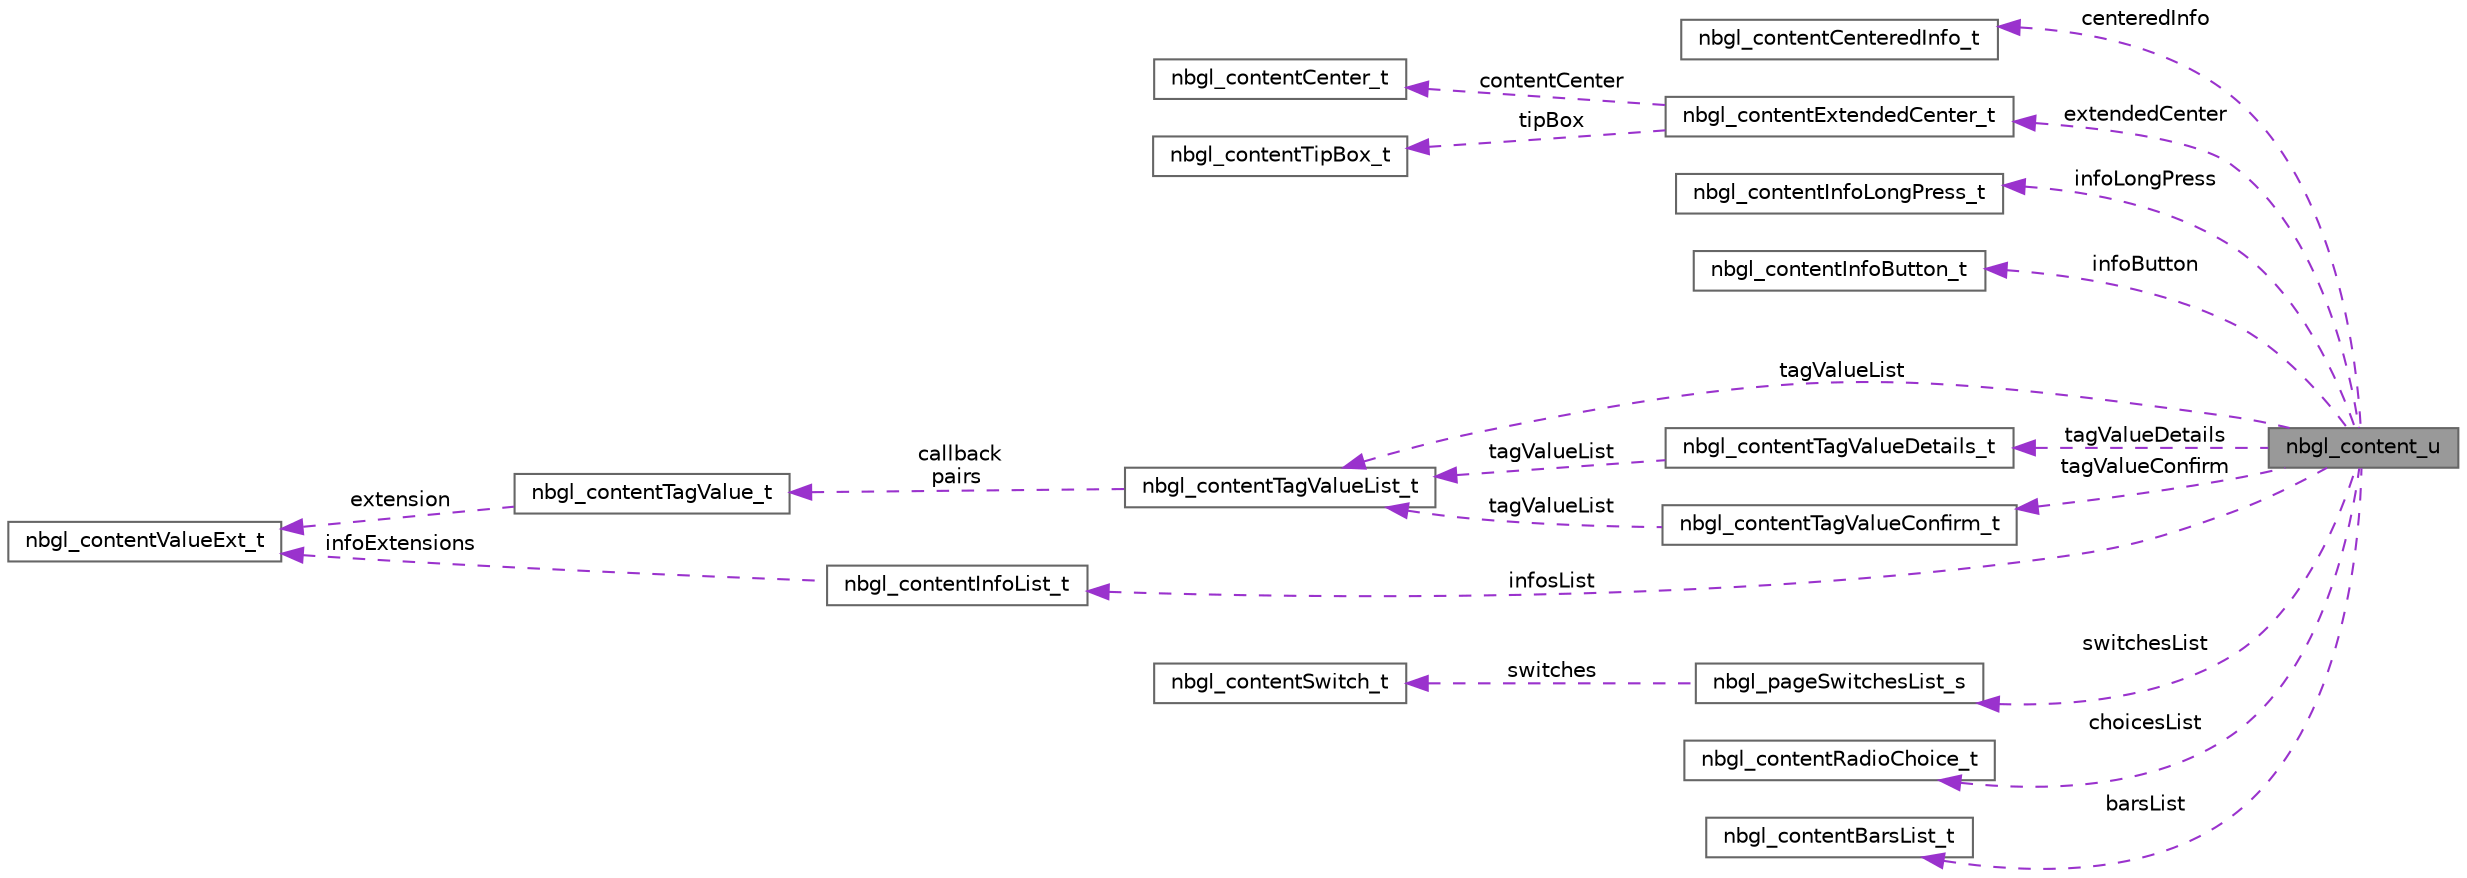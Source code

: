 digraph "nbgl_content_u"
{
 // LATEX_PDF_SIZE
  bgcolor="transparent";
  edge [fontname=Helvetica,fontsize=10,labelfontname=Helvetica,labelfontsize=10];
  node [fontname=Helvetica,fontsize=10,shape=box,height=0.2,width=0.4];
  rankdir="LR";
  Node1 [label="nbgl_content_u",height=0.2,width=0.4,color="gray40", fillcolor="grey60", style="filled", fontcolor="black",tooltip="Union of the different type of contents."];
  Node2 -> Node1 [dir="back",color="darkorchid3",style="dashed",label=" centeredInfo" ];
  Node2 [label="nbgl_contentCenteredInfo_t",height=0.2,width=0.4,color="gray40", fillcolor="white", style="filled",URL="$structnbgl__contentCenteredInfo__t.html",tooltip="This structure contains info to build a centered (vertically and horizontally) area,..."];
  Node3 -> Node1 [dir="back",color="darkorchid3",style="dashed",label=" extendedCenter" ];
  Node3 [label="nbgl_contentExtendedCenter_t",height=0.2,width=0.4,color="gray40", fillcolor="white", style="filled",URL="$structnbgl__contentExtendedCenter__t.html",tooltip="This structure contains data to build a EXTENDED_CENTER content."];
  Node4 -> Node3 [dir="back",color="darkorchid3",style="dashed",label=" contentCenter" ];
  Node4 [label="nbgl_contentCenter_t",height=0.2,width=0.4,color="gray40", fillcolor="white", style="filled",URL="$structnbgl__contentCenter__t.html",tooltip="This structure contains info to build a centered (vertically and horizontally) area,..."];
  Node5 -> Node3 [dir="back",color="darkorchid3",style="dashed",label=" tipBox" ];
  Node5 [label="nbgl_contentTipBox_t",height=0.2,width=0.4,color="gray40", fillcolor="white", style="filled",URL="$structnbgl__contentTipBox__t.html",tooltip="This structure contains data to build a tip-box, on top of a footer, on bottom of a content center."];
  Node6 -> Node1 [dir="back",color="darkorchid3",style="dashed",label=" infoLongPress" ];
  Node6 [label="nbgl_contentInfoLongPress_t",height=0.2,width=0.4,color="gray40", fillcolor="white", style="filled",URL="$structnbgl__contentInfoLongPress__t.html",tooltip="This structure contains data to build a centered info + long press button content."];
  Node7 -> Node1 [dir="back",color="darkorchid3",style="dashed",label=" infoButton" ];
  Node7 [label="nbgl_contentInfoButton_t",height=0.2,width=0.4,color="gray40", fillcolor="white", style="filled",URL="$structnbgl__contentInfoButton__t.html",tooltip="This structure contains data to build a centered info + simple black button content."];
  Node8 -> Node1 [dir="back",color="darkorchid3",style="dashed",label=" tagValueList" ];
  Node8 [label="nbgl_contentTagValueList_t",height=0.2,width=0.4,color="gray40", fillcolor="white", style="filled",URL="$structnbgl__contentTagValueList__t.html",tooltip="This structure contains a list of [tag,value] pairs."];
  Node9 -> Node8 [dir="back",color="darkorchid3",style="dashed",label=" callback\npairs" ];
  Node9 [label="nbgl_contentTagValue_t",height=0.2,width=0.4,color="gray40", fillcolor="white", style="filled",URL="$structnbgl__contentTagValue__t.html",tooltip="This structure contains a [tag,value] pair."];
  Node10 -> Node9 [dir="back",color="darkorchid3",style="dashed",label=" extension" ];
  Node10 [label="nbgl_contentValueExt_t",height=0.2,width=0.4,color="gray40", fillcolor="white", style="filled",URL="$structnbgl__contentValueExt__t.html",tooltip="This structure contains additions to a tag/value pair, to be able to build a screen to display these ..."];
  Node11 -> Node1 [dir="back",color="darkorchid3",style="dashed",label=" tagValueDetails" ];
  Node11 [label="nbgl_contentTagValueDetails_t",height=0.2,width=0.4,color="gray40", fillcolor="white", style="filled",URL="$structnbgl__contentTagValueDetails__t.html",tooltip="This structure contains a [item,value] pair and info about \"details\" button."];
  Node8 -> Node11 [dir="back",color="darkorchid3",style="dashed",label=" tagValueList" ];
  Node12 -> Node1 [dir="back",color="darkorchid3",style="dashed",label=" tagValueConfirm" ];
  Node12 [label="nbgl_contentTagValueConfirm_t",height=0.2,width=0.4,color="gray40", fillcolor="white", style="filled",URL="$structnbgl__contentTagValueConfirm__t.html",tooltip="This structure contains [item,value] pair(s) and info about a potential \"details\" button,..."];
  Node8 -> Node12 [dir="back",color="darkorchid3",style="dashed",label=" tagValueList" ];
  Node13 -> Node1 [dir="back",color="darkorchid3",style="dashed",label=" switchesList" ];
  Node13 [label="nbgl_pageSwitchesList_s",height=0.2,width=0.4,color="gray40", fillcolor="white", style="filled",URL="$structnbgl__pageSwitchesList__s.html",tooltip="This structure contains data to build a SWITCHES_LIST content."];
  Node14 -> Node13 [dir="back",color="darkorchid3",style="dashed",label=" switches" ];
  Node14 [label="nbgl_contentSwitch_t",height=0.2,width=0.4,color="gray40", fillcolor="white", style="filled",URL="$structnbgl__contentSwitch__t.html",tooltip="This structure contains info to build a switch (on the right) with a description (on the left),..."];
  Node15 -> Node1 [dir="back",color="darkorchid3",style="dashed",label=" infosList" ];
  Node15 [label="nbgl_contentInfoList_t",height=0.2,width=0.4,color="gray40", fillcolor="white", style="filled",URL="$structnbgl__contentInfoList__t.html",tooltip="This structure contains data to build a INFOS_LIST content."];
  Node10 -> Node15 [dir="back",color="darkorchid3",style="dashed",label=" infoExtensions" ];
  Node16 -> Node1 [dir="back",color="darkorchid3",style="dashed",label=" choicesList" ];
  Node16 [label="nbgl_contentRadioChoice_t",height=0.2,width=0.4,color="gray40", fillcolor="white", style="filled",URL="$structnbgl__contentRadioChoice__t.html",tooltip="This structure contains a list of names to build a list of radio buttons (on the right part of screen..."];
  Node17 -> Node1 [dir="back",color="darkorchid3",style="dashed",label=" barsList" ];
  Node17 [label="nbgl_contentBarsList_t",height=0.2,width=0.4,color="gray40", fillcolor="white", style="filled",URL="$structnbgl__contentBarsList__t.html",tooltip="This structure contains data to build a BARS_LIST content."];
}
